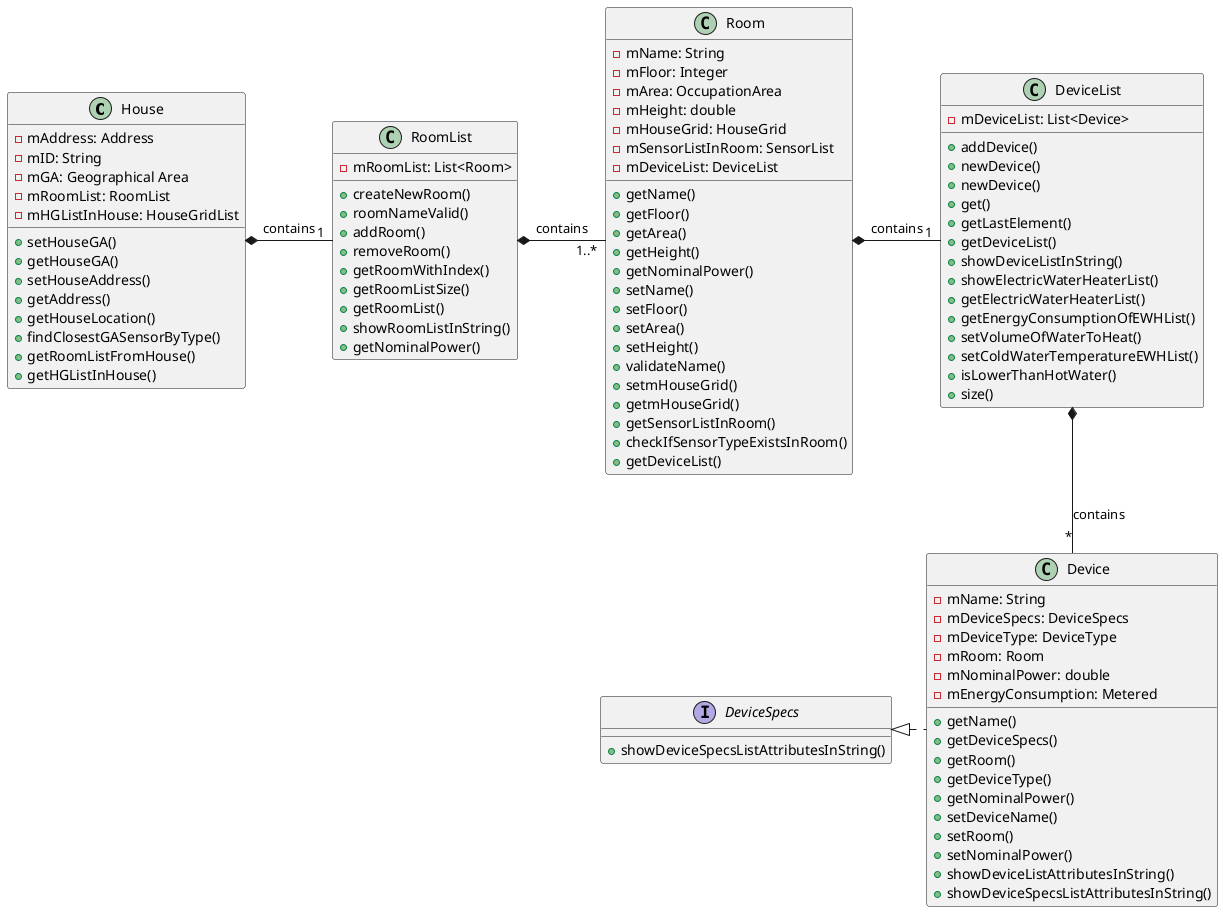 @startuml

class House {
- mAddress: Address
- mID: String
- mGA: Geographical Area
- mRoomList: RoomList
- mHGListInHouse: HouseGridList
+ setHouseGA()
+ getHouseGA()
+ setHouseAddress()
+ getAddress()
+ getHouseLocation()
+ findClosestGASensorByType()
+ getRoomListFromHouse()
+ getHGListInHouse()
}

class RoomList{
- mRoomList: List<Room>
+ createNewRoom()
+ roomNameValid()
+ addRoom()
+ removeRoom()
+ getRoomWithIndex()
+ getRoomListSize()
+ getRoomList()
+ showRoomListInString()
+ getNominalPower()

}

class Room{
- mName: String
- mFloor: Integer
- mArea: OccupationArea
- mHeight: double
- mHouseGrid: HouseGrid
- mSensorListInRoom: SensorList
- mDeviceList: DeviceList
+ getName()
+ getFloor()
+ getArea()
+ getHeight()
+ getNominalPower()
+ setName()
+ setFloor()
+ setArea()
+ setHeight()
+ validateName()
+ setmHouseGrid()
+ getmHouseGrid()
+ getSensorListInRoom()
+ checkIfSensorTypeExistsInRoom()
+ getDeviceList()
}


class DeviceList{
- mDeviceList: List<Device>
+ addDevice()
+ newDevice()
+ newDevice()
+ get()
+ getLastElement()
+ getDeviceList()
+ showDeviceListInString()
+ showElectricWaterHeaterList()
+ getElectricWaterHeaterList()
+ getEnergyConsumptionOfEWHList()
+ setVolumeOfWaterToHeat()
+ setColdWaterTemperatureEWHList()
+ isLowerThanHotWater()
+ size()
}

class Device {
- mName: String
- mDeviceSpecs: DeviceSpecs
- mDeviceType: DeviceType
- mRoom: Room
- mNominalPower: double
- mEnergyConsumption: Metered
+ getName()
+ getDeviceSpecs()
+ getRoom()
+ getDeviceType()
+ getNominalPower()
+ setDeviceName()
+ setRoom()
+ setNominalPower()
+ showDeviceListAttributesInString()
+ showDeviceSpecsListAttributesInString()
}

interface DeviceSpecs{
+ showDeviceSpecsListAttributesInString()
}

House  *- "1" RoomList: contains
RoomList *- "1..*"Room: contains
Room *- "1"DeviceList: contains
DeviceList *-- "*"Device: contains
DeviceSpecs <|. Device



@enduml